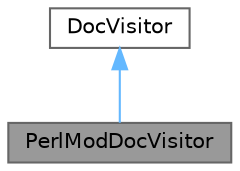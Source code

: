 digraph "PerlModDocVisitor"
{
 // INTERACTIVE_SVG=YES
 // LATEX_PDF_SIZE
  bgcolor="transparent";
  edge [fontname=Helvetica,fontsize=10,labelfontname=Helvetica,labelfontsize=10];
  node [fontname=Helvetica,fontsize=10,shape=box,height=0.2,width=0.4];
  Node1 [id="Node000001",label="PerlModDocVisitor",height=0.2,width=0.4,color="gray40", fillcolor="grey60", style="filled", fontcolor="black",tooltip="Concrete visitor implementation for PerlMod output."];
  Node2 -> Node1 [id="edge1_Node000001_Node000002",dir="back",color="steelblue1",style="solid",tooltip=" "];
  Node2 [id="Node000002",label="DocVisitor",height=0.2,width=0.4,color="gray40", fillcolor="white", style="filled",URL="$d0/d78/class_doc_visitor.html",tooltip="Helper base class for functionality shared by all visitors."];
}
